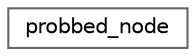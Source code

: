 digraph "Graphical Class Hierarchy"
{
 // LATEX_PDF_SIZE
  bgcolor="transparent";
  edge [fontname=Helvetica,fontsize=10,labelfontname=Helvetica,labelfontsize=10];
  node [fontname=Helvetica,fontsize=10,shape=box,height=0.2,width=0.4];
  rankdir="LR";
  Node0 [id="Node000000",label="probbed_node",height=0.2,width=0.4,color="grey40", fillcolor="white", style="filled",URL="$structprobbed__node.html",tooltip="Internal structure where the AUV store the informations about the node to POLL."];
}
